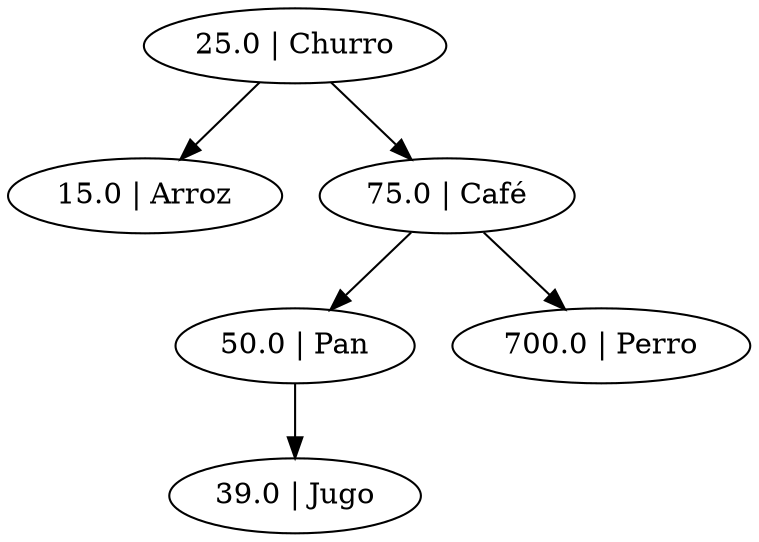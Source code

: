 strict digraph  {
	"25.0 | Churro" -> "15.0 | Arroz";
	"25.0 | Churro" -> "75.0 | Café";
	"50.0 | Pan" -> "39.0 | Jugo";
	"75.0 | Café" -> "50.0 | Pan";
	"75.0 | Café" -> "700.0 | Perro";
}
